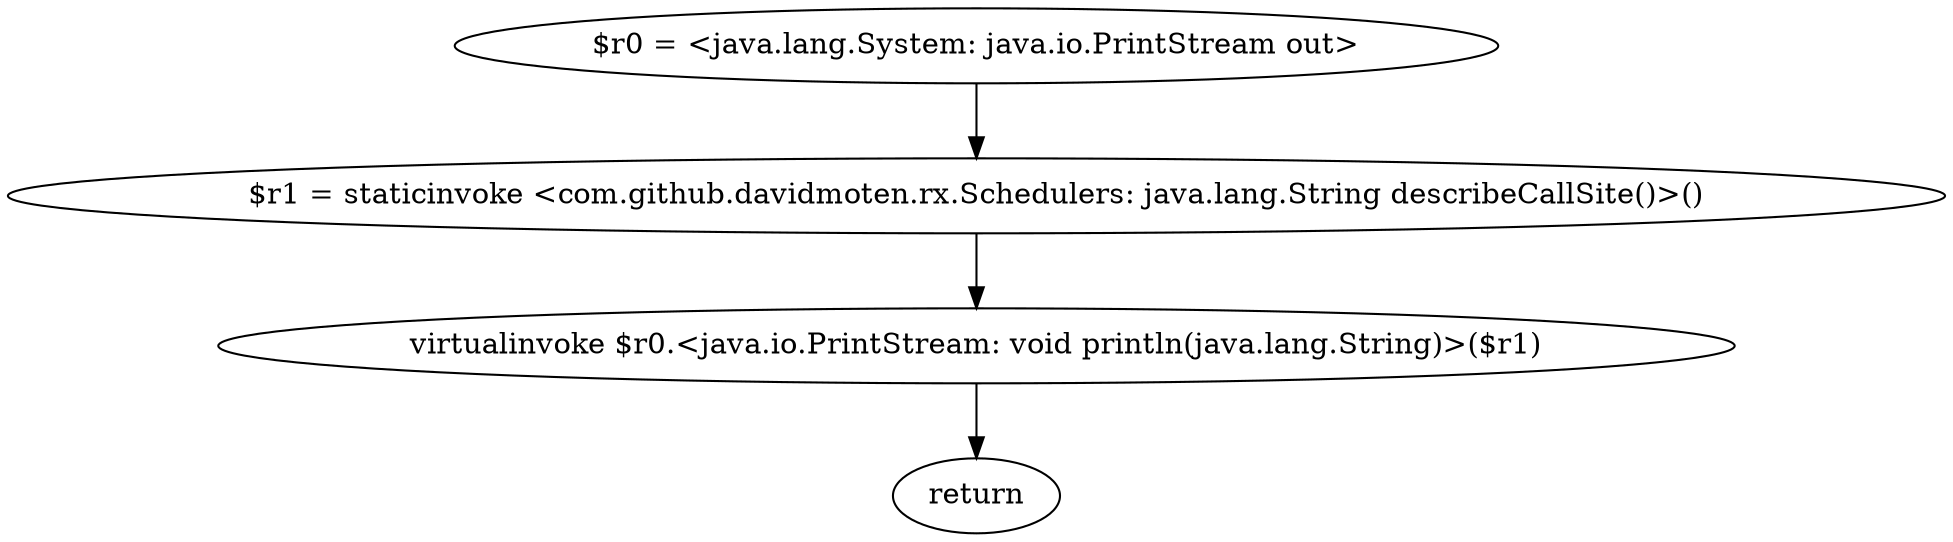 digraph "unitGraph" {
    "$r0 = <java.lang.System: java.io.PrintStream out>"
    "$r1 = staticinvoke <com.github.davidmoten.rx.Schedulers: java.lang.String describeCallSite()>()"
    "virtualinvoke $r0.<java.io.PrintStream: void println(java.lang.String)>($r1)"
    "return"
    "$r0 = <java.lang.System: java.io.PrintStream out>"->"$r1 = staticinvoke <com.github.davidmoten.rx.Schedulers: java.lang.String describeCallSite()>()";
    "$r1 = staticinvoke <com.github.davidmoten.rx.Schedulers: java.lang.String describeCallSite()>()"->"virtualinvoke $r0.<java.io.PrintStream: void println(java.lang.String)>($r1)";
    "virtualinvoke $r0.<java.io.PrintStream: void println(java.lang.String)>($r1)"->"return";
}
